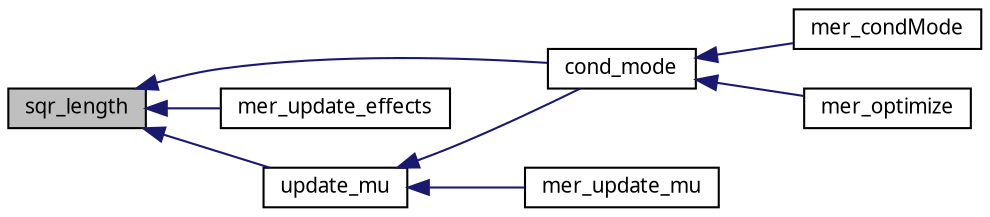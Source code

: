 digraph G
{
  edge [fontname="FreeSans.ttf",fontsize=10,labelfontname="FreeSans.ttf",labelfontsize=10];
  node [fontname="FreeSans.ttf",fontsize=10,shape=record];
  rankdir=LR;
  Node1 [label="sqr_length",height=0.2,width=0.4,color="black", fillcolor="grey75", style="filled" fontcolor="black"];
  Node1 -> Node2 [dir=back,color="midnightblue",fontsize=10,style="solid",fontname="FreeSans.ttf"];
  Node2 [label="cond_mode",height=0.2,width=0.4,color="black", fillcolor="white", style="filled",URL="$lmer_8c.html#cd80168a07eca975c8af1329b94de0c5",tooltip="Iterate to determine the conditional modes of the random effects."];
  Node2 -> Node3 [dir=back,color="midnightblue",fontsize=10,style="solid",fontname="FreeSans.ttf"];
  Node3 [label="mer_condMode",height=0.2,width=0.4,color="black", fillcolor="white", style="filled",URL="$lmer_8h.html#7b4a9cb54a6c94da474c094ed2bb777b",tooltip="Externally callable version of cond_mode."];
  Node2 -> Node4 [dir=back,color="midnightblue",fontsize=10,style="solid",fontname="FreeSans.ttf"];
  Node4 [label="mer_optimize",height=0.2,width=0.4,color="black", fillcolor="white", style="filled",URL="$lmer_8h.html#a4e16de36d36af6c715d52a045f88e78",tooltip="Optimize the profiled deviance of an lmer object or the Laplace approximation to..."];
  Node1 -> Node5 [dir=back,color="midnightblue",fontsize=10,style="solid",fontname="FreeSans.ttf"];
  Node5 [label="mer_update_effects",height=0.2,width=0.4,color="black", fillcolor="white", style="filled",URL="$lmer_8h.html#21adcf526681f1efd1ad0c4727ff4069",tooltip="Update the contents of the fixef, ranef and uvec slots in an lmer object."];
  Node1 -> Node6 [dir=back,color="midnightblue",fontsize=10,style="solid",fontname="FreeSans.ttf"];
  Node6 [label="update_mu",height=0.2,width=0.4,color="black", fillcolor="white", style="filled",URL="$lmer_8c.html#da558f58458c36a96585a9c6e695a0b6",tooltip="Update the eta, v, mu, resid and var slots according to the current values of the..."];
  Node6 -> Node2 [dir=back,color="midnightblue",fontsize=10,style="solid",fontname="FreeSans.ttf"];
  Node6 -> Node7 [dir=back,color="midnightblue",fontsize=10,style="solid",fontname="FreeSans.ttf"];
  Node7 [label="mer_update_mu",height=0.2,width=0.4,color="black", fillcolor="white", style="filled",URL="$lmer_8h.html#64740a858f90763461cbccea9c787b6b",tooltip="Externally callable update_mu."];
}
